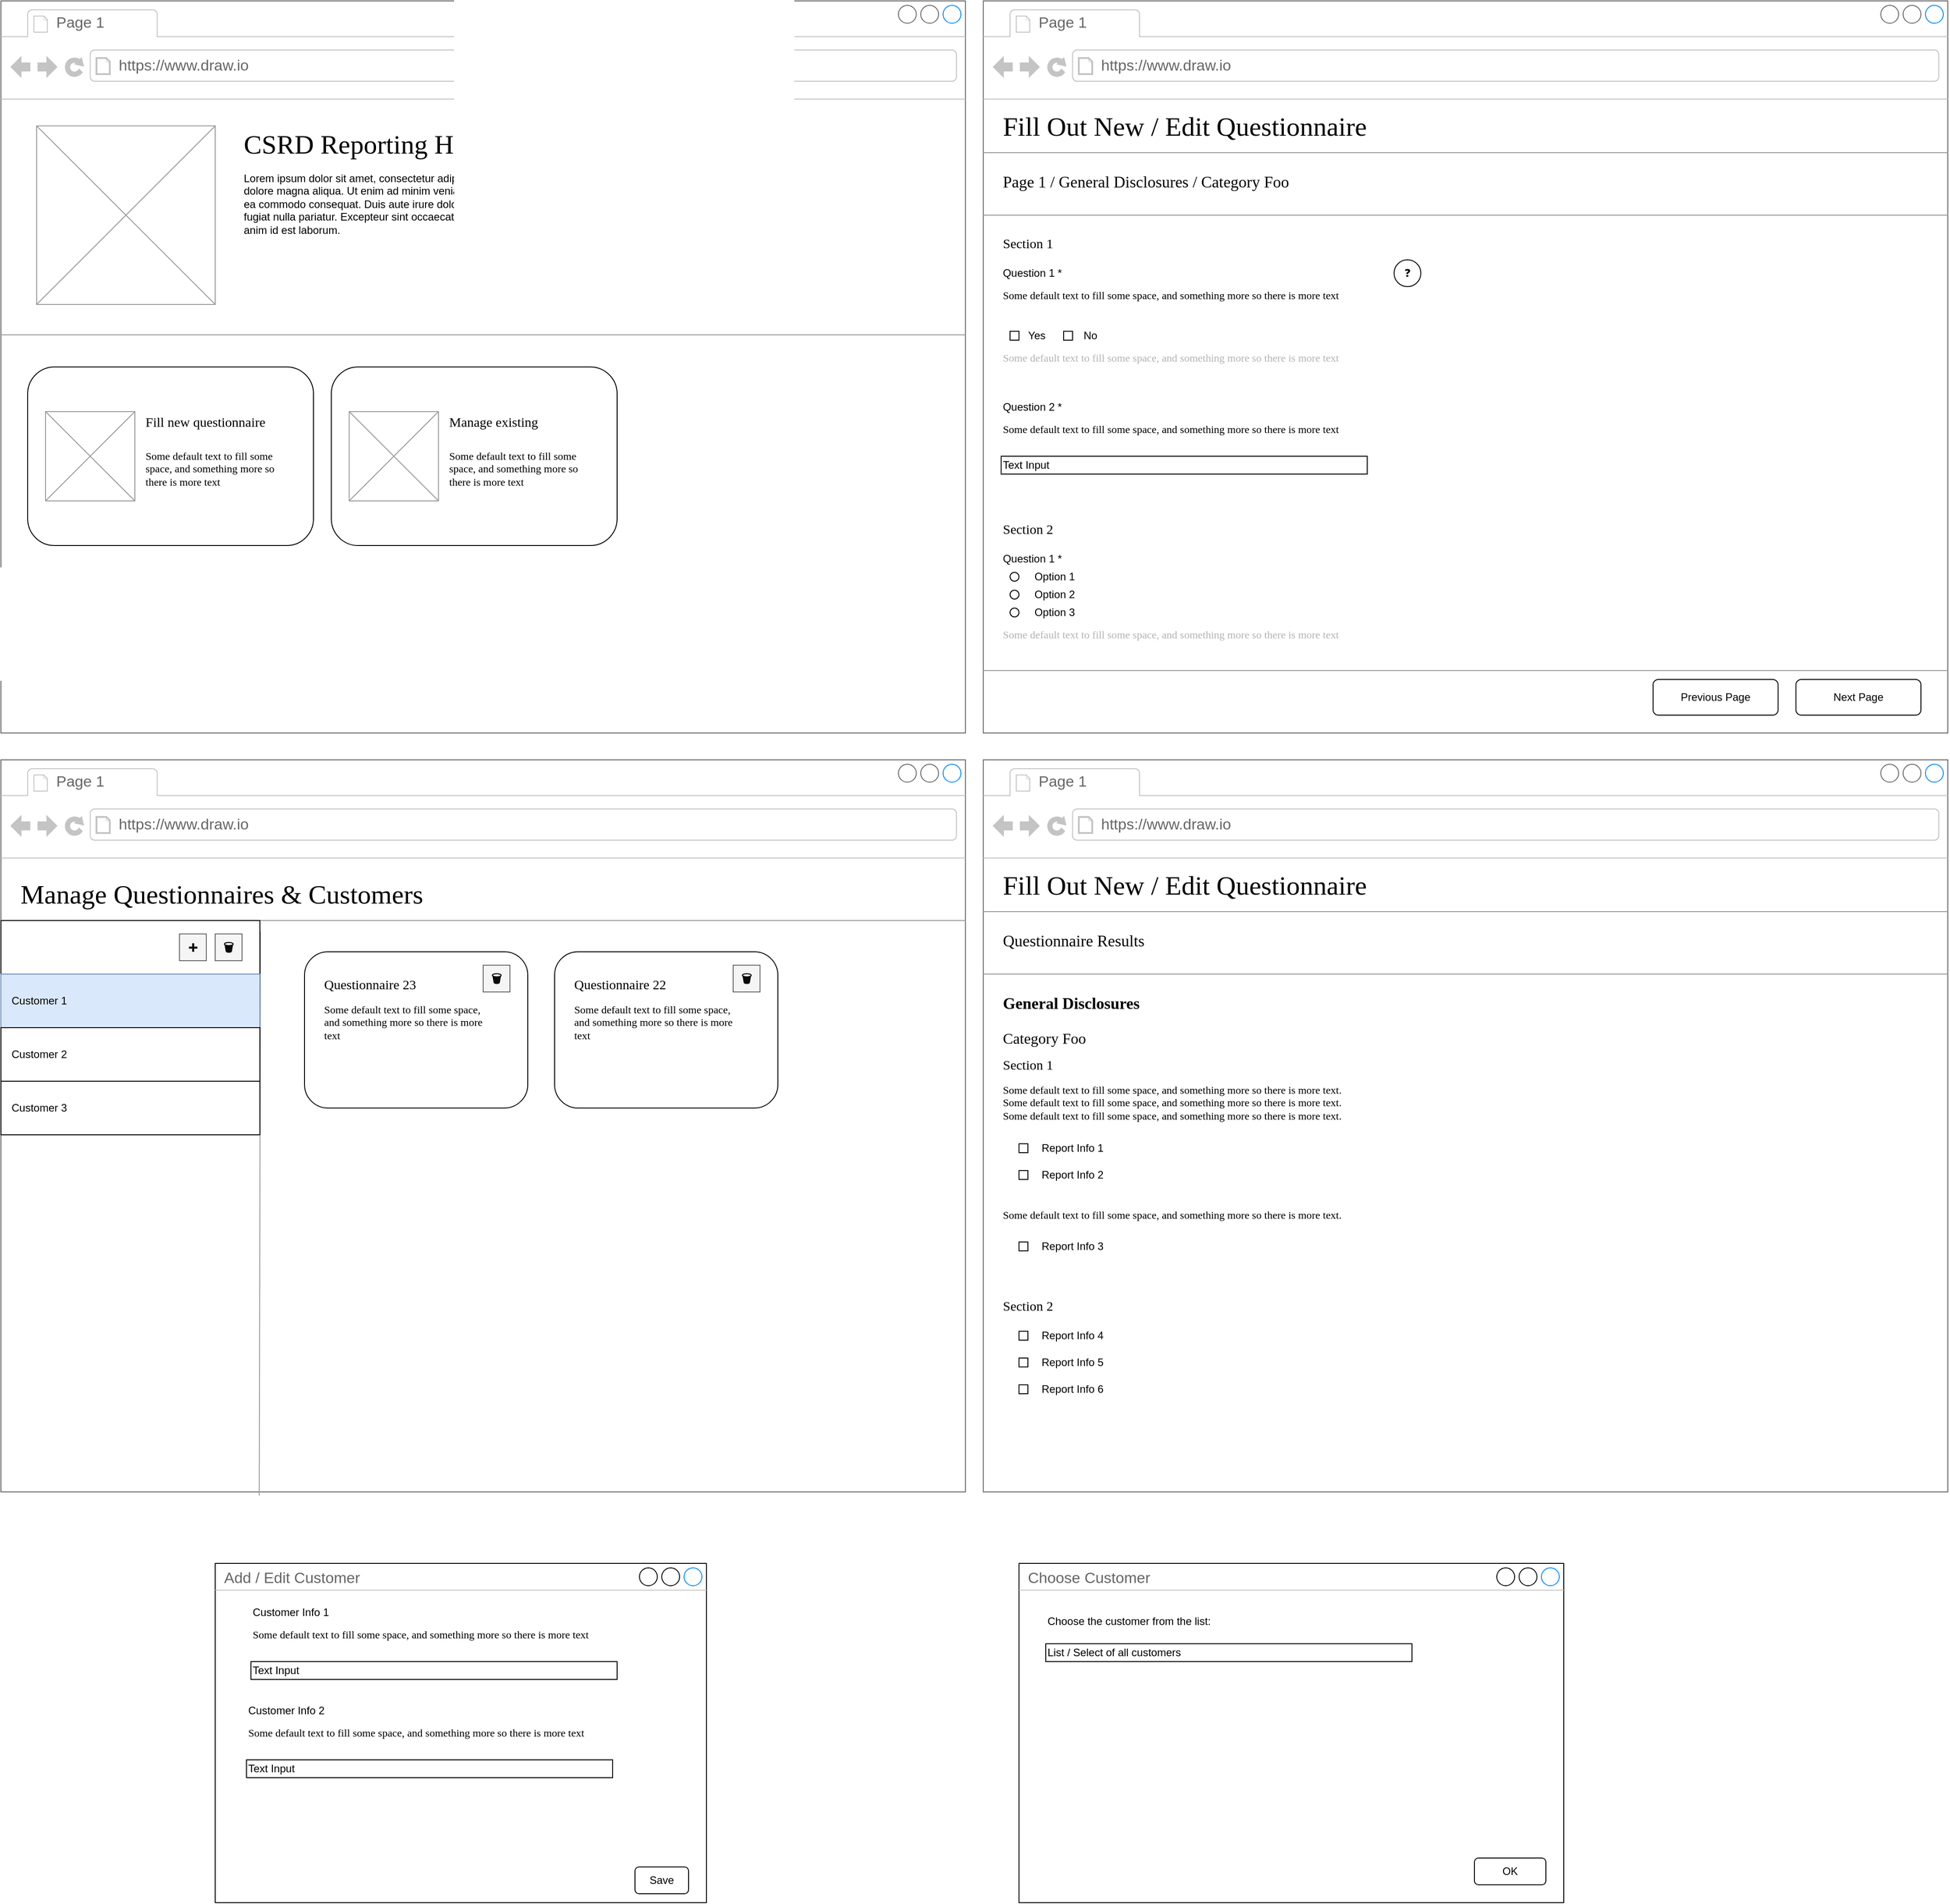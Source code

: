 <mxfile version="21.2.8" type="device">
  <diagram name="Page-1" id="2cc2dc42-3aac-f2a9-1cec-7a8b7cbee084">
    <mxGraphModel dx="2389" dy="2049" grid="1" gridSize="10" guides="1" tooltips="1" connect="1" arrows="1" fold="1" page="1" pageScale="1" pageWidth="1100" pageHeight="850" background="#ffffff" math="0" shadow="0">
      <root>
        <mxCell id="0" />
        <mxCell id="1" parent="0" />
        <mxCell id="MZrLxI0yhcxiH5i3ykRG-28" value="" style="strokeWidth=1;shadow=0;dashed=0;align=center;html=1;shape=mxgraph.mockup.containers.browserWindow;rSize=0;strokeColor=#666666;strokeColor2=#008cff;strokeColor3=#c4c4c4;mainText=,;recursiveResize=0;" vertex="1" parent="1">
          <mxGeometry x="1120" y="850" width="1080" height="820" as="geometry" />
        </mxCell>
        <mxCell id="MZrLxI0yhcxiH5i3ykRG-29" value="Page 1" style="strokeWidth=1;shadow=0;dashed=0;align=center;html=1;shape=mxgraph.mockup.containers.anchor;fontSize=17;fontColor=#666666;align=left;whiteSpace=wrap;" vertex="1" parent="MZrLxI0yhcxiH5i3ykRG-28">
          <mxGeometry x="60" y="12" width="110" height="26" as="geometry" />
        </mxCell>
        <mxCell id="MZrLxI0yhcxiH5i3ykRG-30" value="https://www.draw.io" style="strokeWidth=1;shadow=0;dashed=0;align=center;html=1;shape=mxgraph.mockup.containers.anchor;rSize=0;fontSize=17;fontColor=#666666;align=left;" vertex="1" parent="MZrLxI0yhcxiH5i3ykRG-28">
          <mxGeometry x="130" y="60" width="250" height="26" as="geometry" />
        </mxCell>
        <mxCell id="MZrLxI0yhcxiH5i3ykRG-78" value="Manage Questionnaires &amp;amp; Customers" style="text;html=1;points=[];align=left;verticalAlign=top;spacingTop=-4;fontSize=30;fontFamily=Verdana" vertex="1" parent="MZrLxI0yhcxiH5i3ykRG-28">
          <mxGeometry x="20" y="130" width="340" height="50" as="geometry" />
        </mxCell>
        <mxCell id="MZrLxI0yhcxiH5i3ykRG-79" value="" style="endArrow=none;html=1;rounded=0;strokeColor=#999999;" edge="1" parent="MZrLxI0yhcxiH5i3ykRG-28">
          <mxGeometry width="50" height="50" relative="1" as="geometry">
            <mxPoint y="180" as="sourcePoint" />
            <mxPoint x="1080" y="180" as="targetPoint" />
          </mxGeometry>
        </mxCell>
        <mxCell id="MZrLxI0yhcxiH5i3ykRG-80" value="" style="endArrow=none;html=1;rounded=0;strokeColor=#999999;entryX=0.266;entryY=1.005;entryDx=0;entryDy=0;entryPerimeter=0;exitX=0.79;exitY=1.244;exitDx=0;exitDy=0;exitPerimeter=0;" edge="1" parent="MZrLxI0yhcxiH5i3ykRG-28">
          <mxGeometry width="50" height="50" relative="1" as="geometry">
            <mxPoint x="290.6" y="192.2" as="sourcePoint" />
            <mxPoint x="289.28" y="824.1" as="targetPoint" />
          </mxGeometry>
        </mxCell>
        <mxCell id="MZrLxI0yhcxiH5i3ykRG-81" value="" style="rounded=0;whiteSpace=wrap;html=1;" vertex="1" parent="MZrLxI0yhcxiH5i3ykRG-28">
          <mxGeometry y="180" width="290" height="60" as="geometry" />
        </mxCell>
        <mxCell id="MZrLxI0yhcxiH5i3ykRG-95" value="" style="group;fillColor=#dae8fc;strokeColor=#6c8ebf;" vertex="1" connectable="0" parent="MZrLxI0yhcxiH5i3ykRG-28">
          <mxGeometry y="240" width="290" height="60" as="geometry" />
        </mxCell>
        <mxCell id="MZrLxI0yhcxiH5i3ykRG-82" value="" style="rounded=0;whiteSpace=wrap;html=1;align=left;fillColor=#dae8fc;strokeColor=#6c8ebf;" vertex="1" parent="MZrLxI0yhcxiH5i3ykRG-95">
          <mxGeometry width="290" height="60" as="geometry" />
        </mxCell>
        <mxCell id="MZrLxI0yhcxiH5i3ykRG-83" value="Customer 1" style="text;html=1;strokeColor=none;fillColor=none;align=left;verticalAlign=middle;whiteSpace=wrap;rounded=0;" vertex="1" parent="MZrLxI0yhcxiH5i3ykRG-95">
          <mxGeometry x="10" y="15" width="270" height="30" as="geometry" />
        </mxCell>
        <mxCell id="MZrLxI0yhcxiH5i3ykRG-96" value="" style="rounded=0;whiteSpace=wrap;html=1;align=left;" vertex="1" parent="MZrLxI0yhcxiH5i3ykRG-28">
          <mxGeometry y="300" width="290" height="60" as="geometry" />
        </mxCell>
        <mxCell id="MZrLxI0yhcxiH5i3ykRG-97" value="Customer 2" style="text;html=1;strokeColor=none;fillColor=none;align=left;verticalAlign=middle;whiteSpace=wrap;rounded=0;" vertex="1" parent="MZrLxI0yhcxiH5i3ykRG-28">
          <mxGeometry x="10" y="315" width="270" height="30" as="geometry" />
        </mxCell>
        <mxCell id="MZrLxI0yhcxiH5i3ykRG-100" value="" style="rounded=0;whiteSpace=wrap;html=1;align=left;" vertex="1" parent="MZrLxI0yhcxiH5i3ykRG-28">
          <mxGeometry y="360" width="290" height="60" as="geometry" />
        </mxCell>
        <mxCell id="MZrLxI0yhcxiH5i3ykRG-101" value="Customer 3" style="text;html=1;strokeColor=none;fillColor=none;align=left;verticalAlign=middle;whiteSpace=wrap;rounded=0;" vertex="1" parent="MZrLxI0yhcxiH5i3ykRG-28">
          <mxGeometry x="10" y="375" width="270" height="30" as="geometry" />
        </mxCell>
        <mxCell id="MZrLxI0yhcxiH5i3ykRG-105" value="" style="group" vertex="1" connectable="0" parent="MZrLxI0yhcxiH5i3ykRG-28">
          <mxGeometry x="240" y="195" width="30" height="30" as="geometry" />
        </mxCell>
        <mxCell id="MZrLxI0yhcxiH5i3ykRG-106" value="" style="rounded=0;whiteSpace=wrap;html=1;fillColor=#f5f5f5;fontColor=#333333;strokeColor=#666666;" vertex="1" parent="MZrLxI0yhcxiH5i3ykRG-105">
          <mxGeometry width="30" height="30" as="geometry" />
        </mxCell>
        <mxCell id="MZrLxI0yhcxiH5i3ykRG-107" value="&lt;h1 style=&quot;font-size: 13px;&quot;&gt;🗑️&lt;/h1&gt;" style="text;html=1;strokeColor=none;fillColor=none;align=center;verticalAlign=middle;whiteSpace=wrap;rounded=0;" vertex="1" parent="MZrLxI0yhcxiH5i3ykRG-105">
          <mxGeometry x="10" y="10" width="10" height="10" as="geometry" />
        </mxCell>
        <mxCell id="MZrLxI0yhcxiH5i3ykRG-109" value="" style="group" vertex="1" connectable="0" parent="MZrLxI0yhcxiH5i3ykRG-28">
          <mxGeometry x="200" y="195" width="30" height="30" as="geometry" />
        </mxCell>
        <mxCell id="MZrLxI0yhcxiH5i3ykRG-110" value="" style="rounded=0;whiteSpace=wrap;html=1;fillColor=#f5f5f5;fontColor=#333333;strokeColor=#666666;" vertex="1" parent="MZrLxI0yhcxiH5i3ykRG-109">
          <mxGeometry width="30" height="30" as="geometry" />
        </mxCell>
        <mxCell id="MZrLxI0yhcxiH5i3ykRG-111" value="&lt;h1 style=&quot;font-size: 13px;&quot;&gt;➕&lt;/h1&gt;" style="text;html=1;strokeColor=none;fillColor=none;align=center;verticalAlign=middle;whiteSpace=wrap;rounded=0;" vertex="1" parent="MZrLxI0yhcxiH5i3ykRG-109">
          <mxGeometry x="10" y="10" width="10" height="10" as="geometry" />
        </mxCell>
        <mxCell id="MZrLxI0yhcxiH5i3ykRG-112" value="" style="rounded=1;whiteSpace=wrap;html=1;" vertex="1" parent="MZrLxI0yhcxiH5i3ykRG-28">
          <mxGeometry x="340" y="215" width="250" height="175" as="geometry" />
        </mxCell>
        <mxCell id="MZrLxI0yhcxiH5i3ykRG-113" value="Questionnaire 23" style="text;html=1;points=[];align=left;verticalAlign=top;spacingTop=-4;fontSize=15;fontFamily=Verdana" vertex="1" parent="MZrLxI0yhcxiH5i3ykRG-28">
          <mxGeometry x="360" y="240" width="170" height="30" as="geometry" />
        </mxCell>
        <mxCell id="MZrLxI0yhcxiH5i3ykRG-114" value="Some default text to fill some space, and&amp;nbsp;&lt;span&gt;something more so there is more text&lt;/span&gt;" style="text;html=1;points=[];align=left;verticalAlign=top;spacingTop=-4;fontSize=12;fontFamily=Verdana;whiteSpace=wrap;" vertex="1" parent="MZrLxI0yhcxiH5i3ykRG-28">
          <mxGeometry x="360" y="270" width="200" height="60" as="geometry" />
        </mxCell>
        <mxCell id="MZrLxI0yhcxiH5i3ykRG-115" value="" style="rounded=1;whiteSpace=wrap;html=1;" vertex="1" parent="MZrLxI0yhcxiH5i3ykRG-28">
          <mxGeometry x="620" y="215" width="250" height="175" as="geometry" />
        </mxCell>
        <mxCell id="MZrLxI0yhcxiH5i3ykRG-116" value="Some default text to fill some space, and&amp;nbsp;&lt;span&gt;something more so there is more text&lt;/span&gt;" style="text;html=1;points=[];align=left;verticalAlign=top;spacingTop=-4;fontSize=12;fontFamily=Verdana;whiteSpace=wrap;" vertex="1" parent="MZrLxI0yhcxiH5i3ykRG-28">
          <mxGeometry x="640" y="270" width="200" height="60" as="geometry" />
        </mxCell>
        <mxCell id="MZrLxI0yhcxiH5i3ykRG-117" value="Questionnaire 22" style="text;html=1;points=[];align=left;verticalAlign=top;spacingTop=-4;fontSize=15;fontFamily=Verdana" vertex="1" parent="MZrLxI0yhcxiH5i3ykRG-28">
          <mxGeometry x="640" y="240" width="170" height="30" as="geometry" />
        </mxCell>
        <mxCell id="MZrLxI0yhcxiH5i3ykRG-118" value="" style="group" vertex="1" connectable="0" parent="MZrLxI0yhcxiH5i3ykRG-28">
          <mxGeometry x="540" y="230" width="30" height="30" as="geometry" />
        </mxCell>
        <mxCell id="MZrLxI0yhcxiH5i3ykRG-119" value="" style="rounded=0;whiteSpace=wrap;html=1;fillColor=#f5f5f5;fontColor=#333333;strokeColor=#666666;" vertex="1" parent="MZrLxI0yhcxiH5i3ykRG-118">
          <mxGeometry width="30" height="30" as="geometry" />
        </mxCell>
        <mxCell id="MZrLxI0yhcxiH5i3ykRG-120" value="&lt;h1 style=&quot;font-size: 13px;&quot;&gt;🗑️&lt;/h1&gt;" style="text;html=1;strokeColor=none;fillColor=none;align=center;verticalAlign=middle;whiteSpace=wrap;rounded=0;" vertex="1" parent="MZrLxI0yhcxiH5i3ykRG-118">
          <mxGeometry x="10" y="10" width="10" height="10" as="geometry" />
        </mxCell>
        <mxCell id="MZrLxI0yhcxiH5i3ykRG-121" value="" style="group" vertex="1" connectable="0" parent="MZrLxI0yhcxiH5i3ykRG-28">
          <mxGeometry x="820" y="230" width="30" height="30" as="geometry" />
        </mxCell>
        <mxCell id="MZrLxI0yhcxiH5i3ykRG-122" value="" style="rounded=0;whiteSpace=wrap;html=1;fillColor=#f5f5f5;fontColor=#333333;strokeColor=#666666;" vertex="1" parent="MZrLxI0yhcxiH5i3ykRG-121">
          <mxGeometry width="30" height="30" as="geometry" />
        </mxCell>
        <mxCell id="MZrLxI0yhcxiH5i3ykRG-123" value="&lt;h1 style=&quot;font-size: 13px;&quot;&gt;🗑️&lt;/h1&gt;" style="text;html=1;strokeColor=none;fillColor=none;align=center;verticalAlign=middle;whiteSpace=wrap;rounded=0;" vertex="1" parent="MZrLxI0yhcxiH5i3ykRG-121">
          <mxGeometry x="10" y="10" width="10" height="10" as="geometry" />
        </mxCell>
        <mxCell id="MZrLxI0yhcxiH5i3ykRG-31" value="" style="strokeWidth=1;shadow=0;dashed=0;align=center;html=1;shape=mxgraph.mockup.containers.browserWindow;rSize=0;strokeColor=#666666;strokeColor2=#008cff;strokeColor3=#c4c4c4;mainText=,;recursiveResize=0;" vertex="1" parent="1">
          <mxGeometry x="2220" width="1080" height="820" as="geometry" />
        </mxCell>
        <mxCell id="MZrLxI0yhcxiH5i3ykRG-32" value="Page 1" style="strokeWidth=1;shadow=0;dashed=0;align=center;html=1;shape=mxgraph.mockup.containers.anchor;fontSize=17;fontColor=#666666;align=left;whiteSpace=wrap;" vertex="1" parent="MZrLxI0yhcxiH5i3ykRG-31">
          <mxGeometry x="60" y="12" width="110" height="26" as="geometry" />
        </mxCell>
        <mxCell id="MZrLxI0yhcxiH5i3ykRG-33" value="https://www.draw.io" style="strokeWidth=1;shadow=0;dashed=0;align=center;html=1;shape=mxgraph.mockup.containers.anchor;rSize=0;fontSize=17;fontColor=#666666;align=left;" vertex="1" parent="MZrLxI0yhcxiH5i3ykRG-31">
          <mxGeometry x="130" y="60" width="250" height="26" as="geometry" />
        </mxCell>
        <mxCell id="MZrLxI0yhcxiH5i3ykRG-124" value="Fill Out New / Edit Questionnaire" style="text;html=1;points=[];align=left;verticalAlign=top;spacingTop=-4;fontSize=30;fontFamily=Verdana" vertex="1" parent="MZrLxI0yhcxiH5i3ykRG-31">
          <mxGeometry x="20" y="120" width="340" height="50" as="geometry" />
        </mxCell>
        <mxCell id="MZrLxI0yhcxiH5i3ykRG-125" value="" style="endArrow=none;html=1;rounded=0;strokeColor=#999999;" edge="1" parent="MZrLxI0yhcxiH5i3ykRG-31">
          <mxGeometry width="50" height="50" relative="1" as="geometry">
            <mxPoint y="170" as="sourcePoint" />
            <mxPoint x="1080" y="170" as="targetPoint" />
          </mxGeometry>
        </mxCell>
        <mxCell id="MZrLxI0yhcxiH5i3ykRG-126" value="" style="endArrow=none;html=1;rounded=0;strokeColor=#999999;" edge="1" parent="MZrLxI0yhcxiH5i3ykRG-31">
          <mxGeometry width="50" height="50" relative="1" as="geometry">
            <mxPoint y="750" as="sourcePoint" />
            <mxPoint x="1080" y="750" as="targetPoint" />
          </mxGeometry>
        </mxCell>
        <mxCell id="MZrLxI0yhcxiH5i3ykRG-127" value="" style="endArrow=none;html=1;rounded=0;strokeColor=#999999;" edge="1" parent="MZrLxI0yhcxiH5i3ykRG-31">
          <mxGeometry width="50" height="50" relative="1" as="geometry">
            <mxPoint y="240" as="sourcePoint" />
            <mxPoint x="1080" y="240" as="targetPoint" />
          </mxGeometry>
        </mxCell>
        <mxCell id="MZrLxI0yhcxiH5i3ykRG-128" value="Page 1 / General Disclosures / Category Foo" style="text;html=1;points=[];align=left;verticalAlign=top;spacingTop=-4;fontSize=18;fontFamily=Verdana" vertex="1" parent="MZrLxI0yhcxiH5i3ykRG-31">
          <mxGeometry x="20" y="190" width="170" height="30" as="geometry" />
        </mxCell>
        <mxCell id="MZrLxI0yhcxiH5i3ykRG-129" value="Previous Page" style="rounded=1;whiteSpace=wrap;html=1;" vertex="1" parent="MZrLxI0yhcxiH5i3ykRG-31">
          <mxGeometry x="750" y="760" width="140" height="40" as="geometry" />
        </mxCell>
        <mxCell id="MZrLxI0yhcxiH5i3ykRG-130" value="Next Page" style="rounded=1;whiteSpace=wrap;html=1;" vertex="1" parent="MZrLxI0yhcxiH5i3ykRG-31">
          <mxGeometry x="910" y="760" width="140" height="40" as="geometry" />
        </mxCell>
        <mxCell id="MZrLxI0yhcxiH5i3ykRG-133" value="Section 1" style="text;html=1;points=[];align=left;verticalAlign=top;spacingTop=-4;fontSize=15;fontFamily=Verdana" vertex="1" parent="MZrLxI0yhcxiH5i3ykRG-31">
          <mxGeometry x="20" y="260" width="170" height="30" as="geometry" />
        </mxCell>
        <mxCell id="MZrLxI0yhcxiH5i3ykRG-134" value="Question 1 *" style="text;html=1;strokeColor=none;fillColor=none;align=center;verticalAlign=middle;whiteSpace=wrap;rounded=0;" vertex="1" parent="MZrLxI0yhcxiH5i3ykRG-31">
          <mxGeometry x="-10" y="290" width="130" height="30" as="geometry" />
        </mxCell>
        <mxCell id="MZrLxI0yhcxiH5i3ykRG-137" value="Some default text to fill some space, and&amp;nbsp;&lt;span&gt;something more so there is more text&lt;/span&gt;" style="text;html=1;points=[];align=left;verticalAlign=top;spacingTop=-4;fontSize=12;fontFamily=Verdana;whiteSpace=wrap;" vertex="1" parent="MZrLxI0yhcxiH5i3ykRG-31">
          <mxGeometry x="20" y="320" width="450" height="40" as="geometry" />
        </mxCell>
        <mxCell id="MZrLxI0yhcxiH5i3ykRG-144" value="" style="group" vertex="1" connectable="0" parent="MZrLxI0yhcxiH5i3ykRG-31">
          <mxGeometry x="30" y="360" width="50" height="30" as="geometry" />
        </mxCell>
        <mxCell id="MZrLxI0yhcxiH5i3ykRG-138" value="" style="rounded=0;whiteSpace=wrap;html=1;" vertex="1" parent="MZrLxI0yhcxiH5i3ykRG-144">
          <mxGeometry y="10" width="10" height="10" as="geometry" />
        </mxCell>
        <mxCell id="MZrLxI0yhcxiH5i3ykRG-141" value="Yes" style="text;html=1;strokeColor=none;fillColor=none;align=center;verticalAlign=middle;whiteSpace=wrap;rounded=0;" vertex="1" parent="MZrLxI0yhcxiH5i3ykRG-144">
          <mxGeometry x="10" width="40" height="30" as="geometry" />
        </mxCell>
        <mxCell id="MZrLxI0yhcxiH5i3ykRG-145" value="" style="group" vertex="1" connectable="0" parent="MZrLxI0yhcxiH5i3ykRG-31">
          <mxGeometry x="90" y="360" width="50" height="30" as="geometry" />
        </mxCell>
        <mxCell id="MZrLxI0yhcxiH5i3ykRG-142" value="No" style="text;html=1;strokeColor=none;fillColor=none;align=center;verticalAlign=middle;whiteSpace=wrap;rounded=0;" vertex="1" parent="MZrLxI0yhcxiH5i3ykRG-145">
          <mxGeometry x="10" width="40" height="30" as="geometry" />
        </mxCell>
        <mxCell id="MZrLxI0yhcxiH5i3ykRG-143" value="" style="rounded=0;whiteSpace=wrap;html=1;" vertex="1" parent="MZrLxI0yhcxiH5i3ykRG-145">
          <mxGeometry y="10" width="10" height="10" as="geometry" />
        </mxCell>
        <mxCell id="MZrLxI0yhcxiH5i3ykRG-146" value="Some default text to fill some space, and&amp;nbsp;&lt;span&gt;something more so there is more text&lt;/span&gt;" style="text;html=1;points=[];align=left;verticalAlign=top;spacingTop=-4;fontSize=12;fontFamily=Verdana;whiteSpace=wrap;fontColor=#B3B3B3;" vertex="1" parent="MZrLxI0yhcxiH5i3ykRG-31">
          <mxGeometry x="20" y="390" width="450" height="40" as="geometry" />
        </mxCell>
        <mxCell id="MZrLxI0yhcxiH5i3ykRG-147" value="❓" style="ellipse;whiteSpace=wrap;html=1;" vertex="1" parent="MZrLxI0yhcxiH5i3ykRG-31">
          <mxGeometry x="460" y="290" width="30" height="30" as="geometry" />
        </mxCell>
        <mxCell id="MZrLxI0yhcxiH5i3ykRG-149" value="Question 2 *" style="text;html=1;strokeColor=none;fillColor=none;align=center;verticalAlign=middle;whiteSpace=wrap;rounded=0;" vertex="1" parent="MZrLxI0yhcxiH5i3ykRG-31">
          <mxGeometry x="-10" y="440" width="130" height="30" as="geometry" />
        </mxCell>
        <mxCell id="MZrLxI0yhcxiH5i3ykRG-150" value="Some default text to fill some space, and&amp;nbsp;&lt;span&gt;something more so there is more text&lt;/span&gt;" style="text;html=1;points=[];align=left;verticalAlign=top;spacingTop=-4;fontSize=12;fontFamily=Verdana;whiteSpace=wrap;" vertex="1" parent="MZrLxI0yhcxiH5i3ykRG-31">
          <mxGeometry x="20" y="470" width="450" height="40" as="geometry" />
        </mxCell>
        <mxCell id="MZrLxI0yhcxiH5i3ykRG-151" value="Text Input" style="rounded=0;whiteSpace=wrap;html=1;align=left;" vertex="1" parent="MZrLxI0yhcxiH5i3ykRG-31">
          <mxGeometry x="20" y="510" width="410" height="20" as="geometry" />
        </mxCell>
        <mxCell id="MZrLxI0yhcxiH5i3ykRG-154" value="Section 2" style="text;html=1;points=[];align=left;verticalAlign=top;spacingTop=-4;fontSize=15;fontFamily=Verdana" vertex="1" parent="MZrLxI0yhcxiH5i3ykRG-31">
          <mxGeometry x="20" y="580" width="170" height="30" as="geometry" />
        </mxCell>
        <mxCell id="MZrLxI0yhcxiH5i3ykRG-155" value="Question 1 *" style="text;html=1;strokeColor=none;fillColor=none;align=center;verticalAlign=middle;whiteSpace=wrap;rounded=0;" vertex="1" parent="MZrLxI0yhcxiH5i3ykRG-31">
          <mxGeometry x="-10" y="610" width="130" height="30" as="geometry" />
        </mxCell>
        <mxCell id="MZrLxI0yhcxiH5i3ykRG-156" value="" style="ellipse;whiteSpace=wrap;html=1;aspect=fixed;" vertex="1" parent="MZrLxI0yhcxiH5i3ykRG-31">
          <mxGeometry x="30" y="640" width="10" height="10" as="geometry" />
        </mxCell>
        <mxCell id="MZrLxI0yhcxiH5i3ykRG-157" value="Option 1" style="text;html=1;strokeColor=none;fillColor=none;align=center;verticalAlign=middle;whiteSpace=wrap;rounded=0;" vertex="1" parent="MZrLxI0yhcxiH5i3ykRG-31">
          <mxGeometry x="50" y="640" width="60" height="10" as="geometry" />
        </mxCell>
        <mxCell id="MZrLxI0yhcxiH5i3ykRG-158" value="Option 2" style="text;html=1;strokeColor=none;fillColor=none;align=center;verticalAlign=middle;whiteSpace=wrap;rounded=0;" vertex="1" parent="MZrLxI0yhcxiH5i3ykRG-31">
          <mxGeometry x="50" y="660" width="60" height="10" as="geometry" />
        </mxCell>
        <mxCell id="MZrLxI0yhcxiH5i3ykRG-159" value="" style="ellipse;whiteSpace=wrap;html=1;aspect=fixed;" vertex="1" parent="MZrLxI0yhcxiH5i3ykRG-31">
          <mxGeometry x="30" y="660" width="10" height="10" as="geometry" />
        </mxCell>
        <mxCell id="MZrLxI0yhcxiH5i3ykRG-160" value="Option 3" style="text;html=1;strokeColor=none;fillColor=none;align=center;verticalAlign=middle;whiteSpace=wrap;rounded=0;" vertex="1" parent="MZrLxI0yhcxiH5i3ykRG-31">
          <mxGeometry x="50" y="680" width="60" height="10" as="geometry" />
        </mxCell>
        <mxCell id="MZrLxI0yhcxiH5i3ykRG-161" value="" style="ellipse;whiteSpace=wrap;html=1;aspect=fixed;" vertex="1" parent="MZrLxI0yhcxiH5i3ykRG-31">
          <mxGeometry x="30" y="680" width="10" height="10" as="geometry" />
        </mxCell>
        <mxCell id="MZrLxI0yhcxiH5i3ykRG-162" value="Some default text to fill some space, and&amp;nbsp;&lt;span&gt;something more so there is more text&lt;/span&gt;" style="text;html=1;points=[];align=left;verticalAlign=top;spacingTop=-4;fontSize=12;fontFamily=Verdana;whiteSpace=wrap;fontColor=#B3B3B3;" vertex="1" parent="MZrLxI0yhcxiH5i3ykRG-31">
          <mxGeometry x="20" y="700" width="450" height="40" as="geometry" />
        </mxCell>
        <mxCell id="MZrLxI0yhcxiH5i3ykRG-37" value="" style="strokeWidth=1;shadow=0;dashed=0;align=center;html=1;shape=mxgraph.mockup.containers.browserWindow;rSize=0;strokeColor=#666666;strokeColor2=#008cff;strokeColor3=#c4c4c4;mainText=,;recursiveResize=0;" vertex="1" parent="1">
          <mxGeometry x="2220" y="850" width="1080" height="820" as="geometry" />
        </mxCell>
        <mxCell id="MZrLxI0yhcxiH5i3ykRG-38" value="Page 1" style="strokeWidth=1;shadow=0;dashed=0;align=center;html=1;shape=mxgraph.mockup.containers.anchor;fontSize=17;fontColor=#666666;align=left;whiteSpace=wrap;" vertex="1" parent="MZrLxI0yhcxiH5i3ykRG-37">
          <mxGeometry x="60" y="12" width="110" height="26" as="geometry" />
        </mxCell>
        <mxCell id="MZrLxI0yhcxiH5i3ykRG-39" value="https://www.draw.io" style="strokeWidth=1;shadow=0;dashed=0;align=center;html=1;shape=mxgraph.mockup.containers.anchor;rSize=0;fontSize=17;fontColor=#666666;align=left;" vertex="1" parent="MZrLxI0yhcxiH5i3ykRG-37">
          <mxGeometry x="130" y="60" width="250" height="26" as="geometry" />
        </mxCell>
        <mxCell id="MZrLxI0yhcxiH5i3ykRG-163" value="Fill Out New / Edit Questionnaire" style="text;html=1;points=[];align=left;verticalAlign=top;spacingTop=-4;fontSize=30;fontFamily=Verdana" vertex="1" parent="MZrLxI0yhcxiH5i3ykRG-37">
          <mxGeometry x="20" y="120" width="340" height="50" as="geometry" />
        </mxCell>
        <mxCell id="MZrLxI0yhcxiH5i3ykRG-164" value="" style="endArrow=none;html=1;rounded=0;strokeColor=#999999;" edge="1" parent="MZrLxI0yhcxiH5i3ykRG-37">
          <mxGeometry width="50" height="50" relative="1" as="geometry">
            <mxPoint y="170" as="sourcePoint" />
            <mxPoint x="1080" y="170" as="targetPoint" />
          </mxGeometry>
        </mxCell>
        <mxCell id="MZrLxI0yhcxiH5i3ykRG-165" value="Questionnaire Results" style="text;html=1;points=[];align=left;verticalAlign=top;spacingTop=-4;fontSize=18;fontFamily=Verdana" vertex="1" parent="MZrLxI0yhcxiH5i3ykRG-37">
          <mxGeometry x="20" y="190" width="170" height="30" as="geometry" />
        </mxCell>
        <mxCell id="MZrLxI0yhcxiH5i3ykRG-166" value="" style="endArrow=none;html=1;rounded=0;strokeColor=#999999;" edge="1" parent="MZrLxI0yhcxiH5i3ykRG-37">
          <mxGeometry width="50" height="50" relative="1" as="geometry">
            <mxPoint y="240" as="sourcePoint" />
            <mxPoint x="1080" y="240" as="targetPoint" />
          </mxGeometry>
        </mxCell>
        <mxCell id="MZrLxI0yhcxiH5i3ykRG-167" value="General Disclosures" style="text;html=1;points=[];align=left;verticalAlign=top;spacingTop=-4;fontSize=18;fontFamily=Verdana;fontStyle=1" vertex="1" parent="MZrLxI0yhcxiH5i3ykRG-37">
          <mxGeometry x="20" y="260" width="170" height="30" as="geometry" />
        </mxCell>
        <mxCell id="MZrLxI0yhcxiH5i3ykRG-168" value="Category Foo" style="text;html=1;points=[];align=left;verticalAlign=top;spacingTop=-4;fontSize=17;fontFamily=Verdana" vertex="1" parent="MZrLxI0yhcxiH5i3ykRG-37">
          <mxGeometry x="20" y="300" width="170" height="30" as="geometry" />
        </mxCell>
        <mxCell id="MZrLxI0yhcxiH5i3ykRG-169" value="Section 1" style="text;html=1;points=[];align=left;verticalAlign=top;spacingTop=-4;fontSize=15;fontFamily=Verdana" vertex="1" parent="MZrLxI0yhcxiH5i3ykRG-37">
          <mxGeometry x="20" y="330" width="170" height="30" as="geometry" />
        </mxCell>
        <mxCell id="MZrLxI0yhcxiH5i3ykRG-170" value="Some default text to fill some space, and&amp;nbsp;something more so there is more text.&lt;br&gt;Some default text to fill some space, and&amp;nbsp;&lt;span style=&quot;border-color: var(--border-color);&quot;&gt;something more so there is more text.&lt;br&gt;&lt;/span&gt;Some default text to fill some space, and&amp;nbsp;something more so there is more text.&lt;span&gt;&lt;br&gt;&lt;/span&gt;" style="text;html=1;points=[];align=left;verticalAlign=top;spacingTop=-4;fontSize=12;fontFamily=Verdana;whiteSpace=wrap;" vertex="1" parent="MZrLxI0yhcxiH5i3ykRG-37">
          <mxGeometry x="20" y="360" width="580" height="40" as="geometry" />
        </mxCell>
        <mxCell id="MZrLxI0yhcxiH5i3ykRG-172" value="" style="group" vertex="1" connectable="0" parent="MZrLxI0yhcxiH5i3ykRG-37">
          <mxGeometry x="40" y="420" width="110" height="30" as="geometry" />
        </mxCell>
        <mxCell id="MZrLxI0yhcxiH5i3ykRG-173" value="" style="rounded=0;whiteSpace=wrap;html=1;" vertex="1" parent="MZrLxI0yhcxiH5i3ykRG-172">
          <mxGeometry y="10" width="10" height="10" as="geometry" />
        </mxCell>
        <mxCell id="MZrLxI0yhcxiH5i3ykRG-174" value="Report Info 1" style="text;html=1;strokeColor=none;fillColor=none;align=center;verticalAlign=middle;whiteSpace=wrap;rounded=0;" vertex="1" parent="MZrLxI0yhcxiH5i3ykRG-172">
          <mxGeometry x="10" width="100" height="30" as="geometry" />
        </mxCell>
        <mxCell id="MZrLxI0yhcxiH5i3ykRG-175" value="" style="group" vertex="1" connectable="0" parent="MZrLxI0yhcxiH5i3ykRG-37">
          <mxGeometry x="40" y="450" width="110" height="30" as="geometry" />
        </mxCell>
        <mxCell id="MZrLxI0yhcxiH5i3ykRG-176" value="" style="rounded=0;whiteSpace=wrap;html=1;" vertex="1" parent="MZrLxI0yhcxiH5i3ykRG-175">
          <mxGeometry y="10" width="10" height="10" as="geometry" />
        </mxCell>
        <mxCell id="MZrLxI0yhcxiH5i3ykRG-177" value="Report Info 2" style="text;html=1;strokeColor=none;fillColor=none;align=center;verticalAlign=middle;whiteSpace=wrap;rounded=0;" vertex="1" parent="MZrLxI0yhcxiH5i3ykRG-175">
          <mxGeometry x="10" width="100" height="30" as="geometry" />
        </mxCell>
        <mxCell id="MZrLxI0yhcxiH5i3ykRG-178" value="Some default text to fill some space, and&amp;nbsp;something more so there is more text.&lt;span&gt;&lt;br&gt;&lt;/span&gt;" style="text;html=1;points=[];align=left;verticalAlign=top;spacingTop=-4;fontSize=12;fontFamily=Verdana;whiteSpace=wrap;" vertex="1" parent="MZrLxI0yhcxiH5i3ykRG-37">
          <mxGeometry x="20" y="500" width="580" height="40" as="geometry" />
        </mxCell>
        <mxCell id="MZrLxI0yhcxiH5i3ykRG-182" value="" style="group" vertex="1" connectable="0" parent="MZrLxI0yhcxiH5i3ykRG-37">
          <mxGeometry x="40" y="530" width="110" height="30" as="geometry" />
        </mxCell>
        <mxCell id="MZrLxI0yhcxiH5i3ykRG-183" value="" style="rounded=0;whiteSpace=wrap;html=1;" vertex="1" parent="MZrLxI0yhcxiH5i3ykRG-182">
          <mxGeometry y="10" width="10" height="10" as="geometry" />
        </mxCell>
        <mxCell id="MZrLxI0yhcxiH5i3ykRG-184" value="Report Info 3" style="text;html=1;strokeColor=none;fillColor=none;align=center;verticalAlign=middle;whiteSpace=wrap;rounded=0;" vertex="1" parent="MZrLxI0yhcxiH5i3ykRG-182">
          <mxGeometry x="10" width="100" height="30" as="geometry" />
        </mxCell>
        <mxCell id="MZrLxI0yhcxiH5i3ykRG-185" value="Section 2" style="text;html=1;points=[];align=left;verticalAlign=top;spacingTop=-4;fontSize=15;fontFamily=Verdana" vertex="1" parent="MZrLxI0yhcxiH5i3ykRG-37">
          <mxGeometry x="20" y="600" width="170" height="30" as="geometry" />
        </mxCell>
        <mxCell id="MZrLxI0yhcxiH5i3ykRG-186" value="" style="rounded=0;whiteSpace=wrap;html=1;" vertex="1" parent="MZrLxI0yhcxiH5i3ykRG-37">
          <mxGeometry x="40" y="640" width="10" height="10" as="geometry" />
        </mxCell>
        <mxCell id="MZrLxI0yhcxiH5i3ykRG-187" value="Report Info 4" style="text;html=1;strokeColor=none;fillColor=none;align=center;verticalAlign=middle;whiteSpace=wrap;rounded=0;" vertex="1" parent="MZrLxI0yhcxiH5i3ykRG-37">
          <mxGeometry x="50" y="630" width="100" height="30" as="geometry" />
        </mxCell>
        <mxCell id="MZrLxI0yhcxiH5i3ykRG-188" value="" style="rounded=0;whiteSpace=wrap;html=1;" vertex="1" parent="MZrLxI0yhcxiH5i3ykRG-37">
          <mxGeometry x="40" y="670" width="10" height="10" as="geometry" />
        </mxCell>
        <mxCell id="MZrLxI0yhcxiH5i3ykRG-189" value="Report Info 5" style="text;html=1;strokeColor=none;fillColor=none;align=center;verticalAlign=middle;whiteSpace=wrap;rounded=0;" vertex="1" parent="MZrLxI0yhcxiH5i3ykRG-37">
          <mxGeometry x="50" y="660" width="100" height="30" as="geometry" />
        </mxCell>
        <mxCell id="MZrLxI0yhcxiH5i3ykRG-190" value="" style="rounded=0;whiteSpace=wrap;html=1;" vertex="1" parent="MZrLxI0yhcxiH5i3ykRG-37">
          <mxGeometry x="40" y="700" width="10" height="10" as="geometry" />
        </mxCell>
        <mxCell id="MZrLxI0yhcxiH5i3ykRG-191" value="Report Info 6" style="text;html=1;strokeColor=none;fillColor=none;align=center;verticalAlign=middle;whiteSpace=wrap;rounded=0;" vertex="1" parent="MZrLxI0yhcxiH5i3ykRG-37">
          <mxGeometry x="50" y="690" width="100" height="30" as="geometry" />
        </mxCell>
        <mxCell id="MZrLxI0yhcxiH5i3ykRG-201" value="" style="group" vertex="1" connectable="0" parent="1">
          <mxGeometry x="1360" y="1750" width="550" height="380" as="geometry" />
        </mxCell>
        <mxCell id="MZrLxI0yhcxiH5i3ykRG-192" value="Add / Edit Customer" style="strokeWidth=1;shadow=0;dashed=0;align=center;html=1;shape=mxgraph.mockup.containers.window;align=left;verticalAlign=top;spacingLeft=8;strokeColor2=#008cff;strokeColor3=#c4c4c4;fontColor=#666666;mainText=;fontSize=17;labelBackgroundColor=none;whiteSpace=wrap;" vertex="1" parent="MZrLxI0yhcxiH5i3ykRG-201">
          <mxGeometry width="550" height="380" as="geometry" />
        </mxCell>
        <mxCell id="MZrLxI0yhcxiH5i3ykRG-194" value="Customer Info 1" style="text;html=1;strokeColor=none;fillColor=none;align=left;verticalAlign=middle;whiteSpace=wrap;rounded=0;" vertex="1" parent="MZrLxI0yhcxiH5i3ykRG-201">
          <mxGeometry x="40" y="40" width="130" height="30" as="geometry" />
        </mxCell>
        <mxCell id="MZrLxI0yhcxiH5i3ykRG-195" value="Some default text to fill some space, and&amp;nbsp;&lt;span&gt;something more so there is more text&lt;/span&gt;" style="text;html=1;points=[];align=left;verticalAlign=top;spacingTop=-4;fontSize=12;fontFamily=Verdana;whiteSpace=wrap;" vertex="1" parent="MZrLxI0yhcxiH5i3ykRG-201">
          <mxGeometry x="40" y="70" width="450" height="40" as="geometry" />
        </mxCell>
        <mxCell id="MZrLxI0yhcxiH5i3ykRG-196" value="Text Input" style="rounded=0;whiteSpace=wrap;html=1;align=left;" vertex="1" parent="MZrLxI0yhcxiH5i3ykRG-201">
          <mxGeometry x="40" y="110" width="410" height="20" as="geometry" />
        </mxCell>
        <mxCell id="MZrLxI0yhcxiH5i3ykRG-197" value="Customer Info 2" style="text;html=1;strokeColor=none;fillColor=none;align=left;verticalAlign=middle;whiteSpace=wrap;rounded=0;" vertex="1" parent="MZrLxI0yhcxiH5i3ykRG-201">
          <mxGeometry x="35" y="150" width="130" height="30" as="geometry" />
        </mxCell>
        <mxCell id="MZrLxI0yhcxiH5i3ykRG-198" value="Some default text to fill some space, and&amp;nbsp;&lt;span&gt;something more so there is more text&lt;/span&gt;" style="text;html=1;points=[];align=left;verticalAlign=top;spacingTop=-4;fontSize=12;fontFamily=Verdana;whiteSpace=wrap;" vertex="1" parent="MZrLxI0yhcxiH5i3ykRG-201">
          <mxGeometry x="35" y="180" width="450" height="40" as="geometry" />
        </mxCell>
        <mxCell id="MZrLxI0yhcxiH5i3ykRG-199" value="Text Input" style="rounded=0;whiteSpace=wrap;html=1;align=left;" vertex="1" parent="MZrLxI0yhcxiH5i3ykRG-201">
          <mxGeometry x="35" y="220" width="410" height="20" as="geometry" />
        </mxCell>
        <mxCell id="MZrLxI0yhcxiH5i3ykRG-200" value="Save" style="rounded=1;whiteSpace=wrap;html=1;" vertex="1" parent="MZrLxI0yhcxiH5i3ykRG-201">
          <mxGeometry x="470" y="340" width="60" height="30" as="geometry" />
        </mxCell>
        <mxCell id="MZrLxI0yhcxiH5i3ykRG-218" value="" style="group" vertex="1" connectable="0" parent="1">
          <mxGeometry x="2260" y="1750" width="610" height="380" as="geometry" />
        </mxCell>
        <mxCell id="MZrLxI0yhcxiH5i3ykRG-202" value="Choose Customer" style="strokeWidth=1;shadow=0;dashed=0;align=center;html=1;shape=mxgraph.mockup.containers.window;align=left;verticalAlign=top;spacingLeft=8;strokeColor2=#008cff;strokeColor3=#c4c4c4;fontColor=#666666;mainText=;fontSize=17;labelBackgroundColor=none;whiteSpace=wrap;" vertex="1" parent="MZrLxI0yhcxiH5i3ykRG-218">
          <mxGeometry width="610" height="380" as="geometry" />
        </mxCell>
        <mxCell id="MZrLxI0yhcxiH5i3ykRG-203" value="Choose the customer from the list:" style="text;html=1;strokeColor=none;fillColor=none;align=left;verticalAlign=middle;whiteSpace=wrap;rounded=0;" vertex="1" parent="MZrLxI0yhcxiH5i3ykRG-218">
          <mxGeometry x="30" y="50" width="230" height="30" as="geometry" />
        </mxCell>
        <mxCell id="MZrLxI0yhcxiH5i3ykRG-213" value="List / Select of all customers" style="rounded=0;whiteSpace=wrap;html=1;align=left;" vertex="1" parent="MZrLxI0yhcxiH5i3ykRG-218">
          <mxGeometry x="30" y="90" width="410" height="20" as="geometry" />
        </mxCell>
        <mxCell id="MZrLxI0yhcxiH5i3ykRG-217" value="OK" style="rounded=1;whiteSpace=wrap;html=1;" vertex="1" parent="MZrLxI0yhcxiH5i3ykRG-218">
          <mxGeometry x="510" y="330" width="80" height="30" as="geometry" />
        </mxCell>
        <mxCell id="MZrLxI0yhcxiH5i3ykRG-219" value="" style="group" vertex="1" connectable="0" parent="1">
          <mxGeometry x="1120" width="1080" height="820" as="geometry" />
        </mxCell>
        <mxCell id="MZrLxI0yhcxiH5i3ykRG-25" value="" style="strokeWidth=1;shadow=0;dashed=0;align=center;html=1;shape=mxgraph.mockup.containers.browserWindow;rSize=0;strokeColor=#666666;strokeColor2=#008cff;strokeColor3=#c4c4c4;mainText=,;recursiveResize=0;" vertex="1" parent="MZrLxI0yhcxiH5i3ykRG-219">
          <mxGeometry width="1080" height="820" as="geometry" />
        </mxCell>
        <mxCell id="MZrLxI0yhcxiH5i3ykRG-26" value="Page 1" style="strokeWidth=1;shadow=0;dashed=0;align=center;html=1;shape=mxgraph.mockup.containers.anchor;fontSize=17;fontColor=#666666;align=left;whiteSpace=wrap;" vertex="1" parent="MZrLxI0yhcxiH5i3ykRG-25">
          <mxGeometry x="60" y="12" width="110" height="26" as="geometry" />
        </mxCell>
        <mxCell id="MZrLxI0yhcxiH5i3ykRG-27" value="https://www.draw.io" style="strokeWidth=1;shadow=0;dashed=0;align=center;html=1;shape=mxgraph.mockup.containers.anchor;rSize=0;fontSize=17;fontColor=#666666;align=left;" vertex="1" parent="MZrLxI0yhcxiH5i3ykRG-25">
          <mxGeometry x="130" y="60" width="250" height="26" as="geometry" />
        </mxCell>
        <mxCell id="MZrLxI0yhcxiH5i3ykRG-65" value="" style="verticalLabelPosition=bottom;shadow=0;dashed=0;align=center;html=1;verticalAlign=top;strokeWidth=1;shape=mxgraph.mockup.graphics.simpleIcon;strokeColor=#999999;fillColor=#ffffff;rounded=0;labelBackgroundColor=none;fontFamily=Verdana;fontSize=12;fontColor=#000000;" vertex="1" parent="MZrLxI0yhcxiH5i3ykRG-25">
          <mxGeometry x="40" y="140" width="200" height="200" as="geometry" />
        </mxCell>
        <mxCell id="MZrLxI0yhcxiH5i3ykRG-66" value="CSRD Reporting Helper" style="text;html=1;points=[];align=left;verticalAlign=top;spacingTop=-4;fontSize=30;fontFamily=Verdana" vertex="1" parent="MZrLxI0yhcxiH5i3ykRG-25">
          <mxGeometry x="270" y="140" width="340" height="50" as="geometry" />
        </mxCell>
        <mxCell id="MZrLxI0yhcxiH5i3ykRG-67" value="Lorem ipsum dolor sit amet, consectetur adipisicing elit, sed do eiusmod tempor incididunt ut labore et dolore magna aliqua. Ut enim ad minim veniam, quis nostrud exercitation ullamco laboris nisi ut aliquip ex ea commodo consequat. Duis aute irure dolor in reprehenderit in voluptate velit esse cillum dolore eu fugiat nulla pariatur. Excepteur sint occaecat cupidatat non proident, sunt in culpa qui officia deserunt mollit anim id est laborum." style="text;spacingTop=-5;whiteSpace=wrap;html=1;align=left;fontSize=12;fontFamily=Helvetica;fillColor=none;strokeColor=none;rounded=0;shadow=1;labelBackgroundColor=none;" vertex="1" parent="MZrLxI0yhcxiH5i3ykRG-25">
          <mxGeometry x="270" y="190" width="570" height="130" as="geometry" />
        </mxCell>
        <mxCell id="MZrLxI0yhcxiH5i3ykRG-72" value="" style="group" vertex="1" connectable="0" parent="MZrLxI0yhcxiH5i3ykRG-25">
          <mxGeometry x="30" y="410" width="320" height="200" as="geometry" />
        </mxCell>
        <mxCell id="MZrLxI0yhcxiH5i3ykRG-68" value="" style="rounded=1;whiteSpace=wrap;html=1;" vertex="1" parent="MZrLxI0yhcxiH5i3ykRG-72">
          <mxGeometry width="320" height="200" as="geometry" />
        </mxCell>
        <mxCell id="MZrLxI0yhcxiH5i3ykRG-69" value="" style="verticalLabelPosition=bottom;shadow=0;dashed=0;align=center;html=1;verticalAlign=top;strokeWidth=1;shape=mxgraph.mockup.graphics.simpleIcon;strokeColor=#999999;fillColor=#ffffff;rounded=0;labelBackgroundColor=none;fontFamily=Verdana;fontSize=12;fontColor=#000000;" vertex="1" parent="MZrLxI0yhcxiH5i3ykRG-72">
          <mxGeometry x="20" y="50" width="100" height="100" as="geometry" />
        </mxCell>
        <mxCell id="MZrLxI0yhcxiH5i3ykRG-70" value="Fill new questionnaire" style="text;html=1;points=[];align=left;verticalAlign=top;spacingTop=-4;fontSize=15;fontFamily=Verdana" vertex="1" parent="MZrLxI0yhcxiH5i3ykRG-72">
          <mxGeometry x="130" y="50" width="170" height="30" as="geometry" />
        </mxCell>
        <mxCell id="MZrLxI0yhcxiH5i3ykRG-71" value="Some default text to fill some space, and&amp;nbsp;&lt;span&gt;something more so there is more text&lt;/span&gt;" style="text;html=1;points=[];align=left;verticalAlign=top;spacingTop=-4;fontSize=12;fontFamily=Verdana;whiteSpace=wrap;" vertex="1" parent="MZrLxI0yhcxiH5i3ykRG-72">
          <mxGeometry x="130" y="90" width="150" height="40" as="geometry" />
        </mxCell>
        <mxCell id="MZrLxI0yhcxiH5i3ykRG-73" value="" style="group" vertex="1" connectable="0" parent="MZrLxI0yhcxiH5i3ykRG-25">
          <mxGeometry x="370" y="410" width="320" height="200" as="geometry" />
        </mxCell>
        <mxCell id="MZrLxI0yhcxiH5i3ykRG-74" value="" style="rounded=1;whiteSpace=wrap;html=1;" vertex="1" parent="MZrLxI0yhcxiH5i3ykRG-73">
          <mxGeometry width="320" height="200" as="geometry" />
        </mxCell>
        <mxCell id="MZrLxI0yhcxiH5i3ykRG-75" value="" style="verticalLabelPosition=bottom;shadow=0;dashed=0;align=center;html=1;verticalAlign=top;strokeWidth=1;shape=mxgraph.mockup.graphics.simpleIcon;strokeColor=#999999;fillColor=#ffffff;rounded=0;labelBackgroundColor=none;fontFamily=Verdana;fontSize=12;fontColor=#000000;" vertex="1" parent="MZrLxI0yhcxiH5i3ykRG-73">
          <mxGeometry x="20" y="50" width="100" height="100" as="geometry" />
        </mxCell>
        <mxCell id="MZrLxI0yhcxiH5i3ykRG-76" value="Manage existing" style="text;html=1;points=[];align=left;verticalAlign=top;spacingTop=-4;fontSize=15;fontFamily=Verdana" vertex="1" parent="MZrLxI0yhcxiH5i3ykRG-73">
          <mxGeometry x="130" y="50" width="170" height="30" as="geometry" />
        </mxCell>
        <mxCell id="MZrLxI0yhcxiH5i3ykRG-77" value="Some default text to fill some space, and&amp;nbsp;&lt;span&gt;something more so there is more text&lt;/span&gt;" style="text;html=1;points=[];align=left;verticalAlign=top;spacingTop=-4;fontSize=12;fontFamily=Verdana;whiteSpace=wrap;" vertex="1" parent="MZrLxI0yhcxiH5i3ykRG-73">
          <mxGeometry x="130" y="90" width="150" height="40" as="geometry" />
        </mxCell>
        <mxCell id="MZrLxI0yhcxiH5i3ykRG-64" value="" style="endArrow=none;html=1;rounded=0;strokeColor=#999999;" edge="1" parent="MZrLxI0yhcxiH5i3ykRG-219">
          <mxGeometry width="50" height="50" relative="1" as="geometry">
            <mxPoint y="374" as="sourcePoint" />
            <mxPoint x="1080" y="374" as="targetPoint" />
          </mxGeometry>
        </mxCell>
      </root>
    </mxGraphModel>
  </diagram>
</mxfile>
